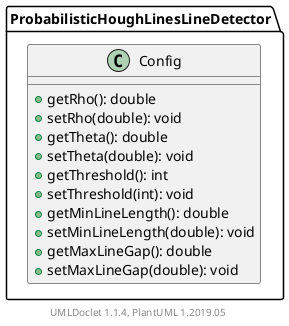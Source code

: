 @startuml

    class ProbabilisticHoughLinesLineDetector.Config [[ProbabilisticHoughLinesLineDetector.Config.html]] {
        +getRho(): double
        +setRho(double): void
        +getTheta(): double
        +setTheta(double): void
        +getThreshold(): int
        +setThreshold(int): void
        +getMinLineLength(): double
        +setMinLineLength(double): void
        +getMaxLineGap(): double
        +setMaxLineGap(double): void
    }


    center footer UMLDoclet 1.1.4, PlantUML 1.2019.05
@enduml
